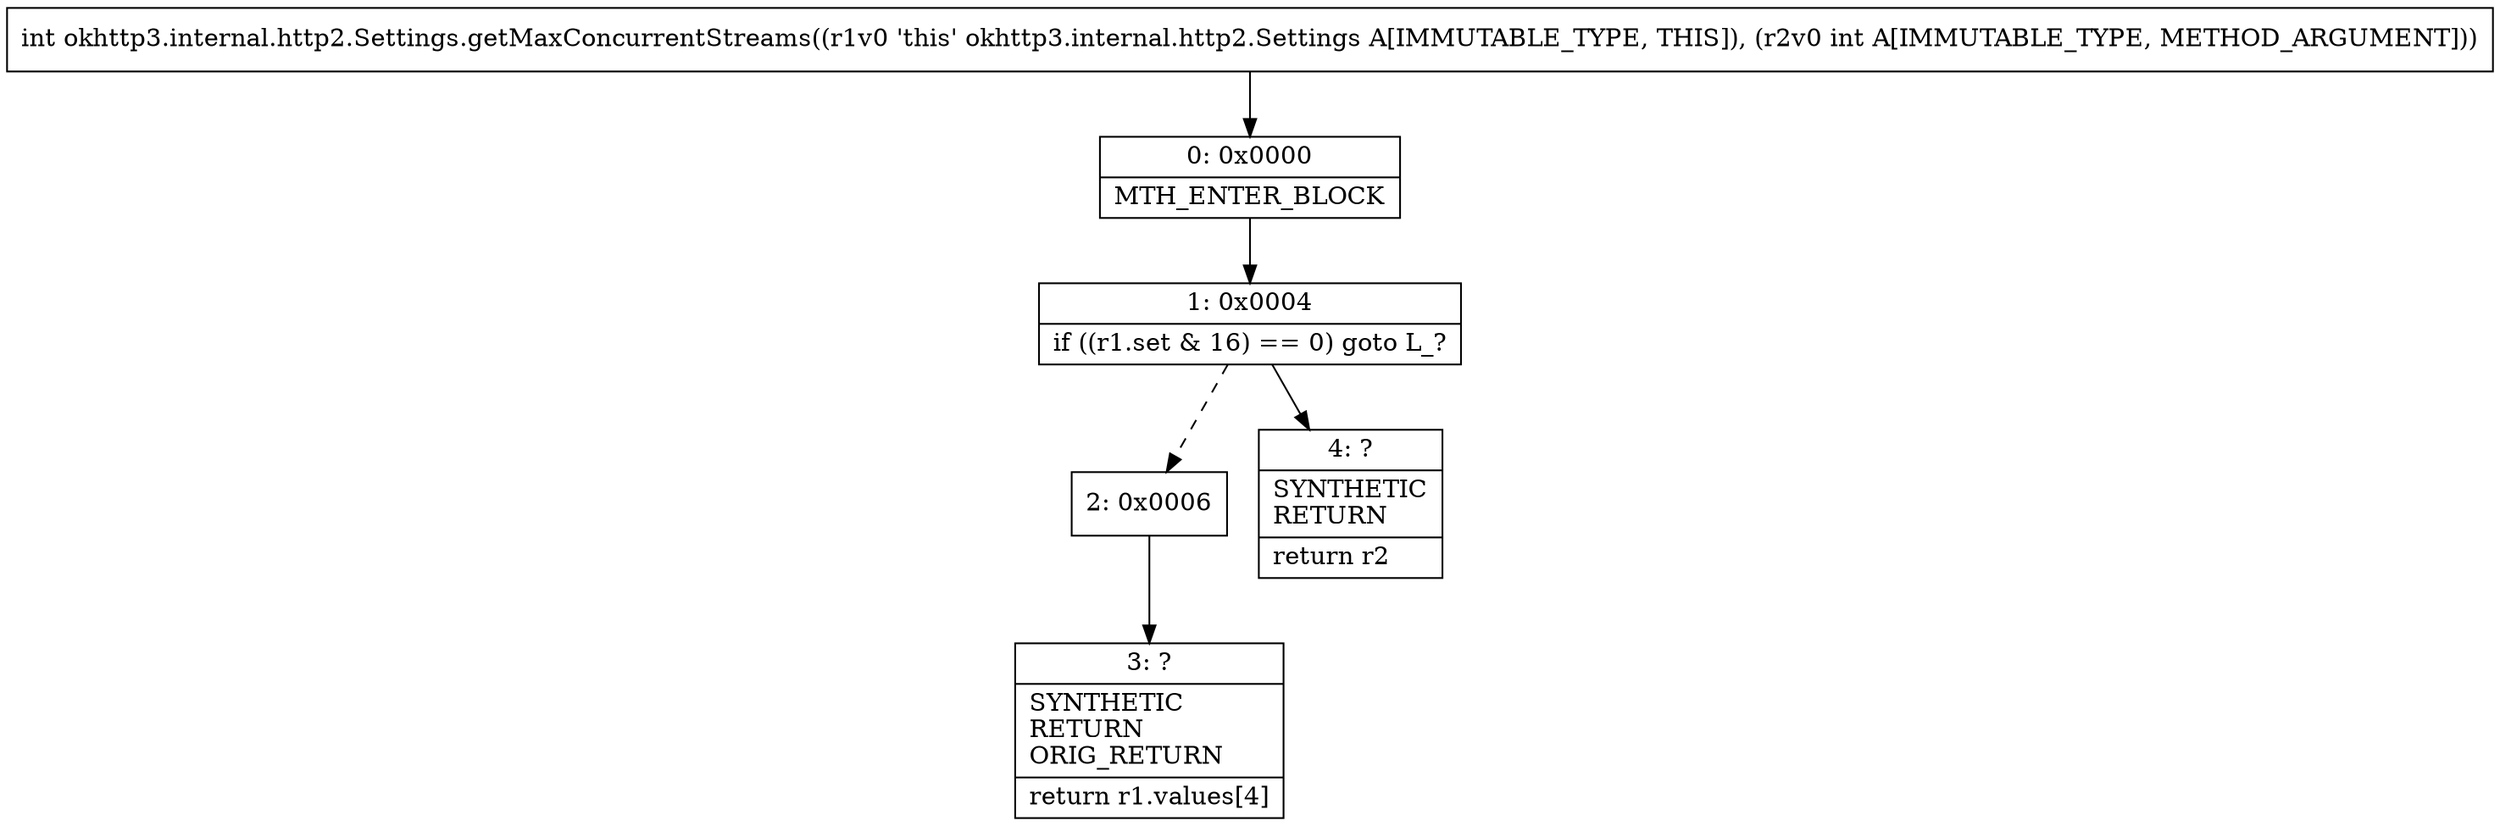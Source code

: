digraph "CFG forokhttp3.internal.http2.Settings.getMaxConcurrentStreams(I)I" {
Node_0 [shape=record,label="{0\:\ 0x0000|MTH_ENTER_BLOCK\l}"];
Node_1 [shape=record,label="{1\:\ 0x0004|if ((r1.set & 16) == 0) goto L_?\l}"];
Node_2 [shape=record,label="{2\:\ 0x0006}"];
Node_3 [shape=record,label="{3\:\ ?|SYNTHETIC\lRETURN\lORIG_RETURN\l|return r1.values[4]\l}"];
Node_4 [shape=record,label="{4\:\ ?|SYNTHETIC\lRETURN\l|return r2\l}"];
MethodNode[shape=record,label="{int okhttp3.internal.http2.Settings.getMaxConcurrentStreams((r1v0 'this' okhttp3.internal.http2.Settings A[IMMUTABLE_TYPE, THIS]), (r2v0 int A[IMMUTABLE_TYPE, METHOD_ARGUMENT])) }"];
MethodNode -> Node_0;
Node_0 -> Node_1;
Node_1 -> Node_2[style=dashed];
Node_1 -> Node_4;
Node_2 -> Node_3;
}

